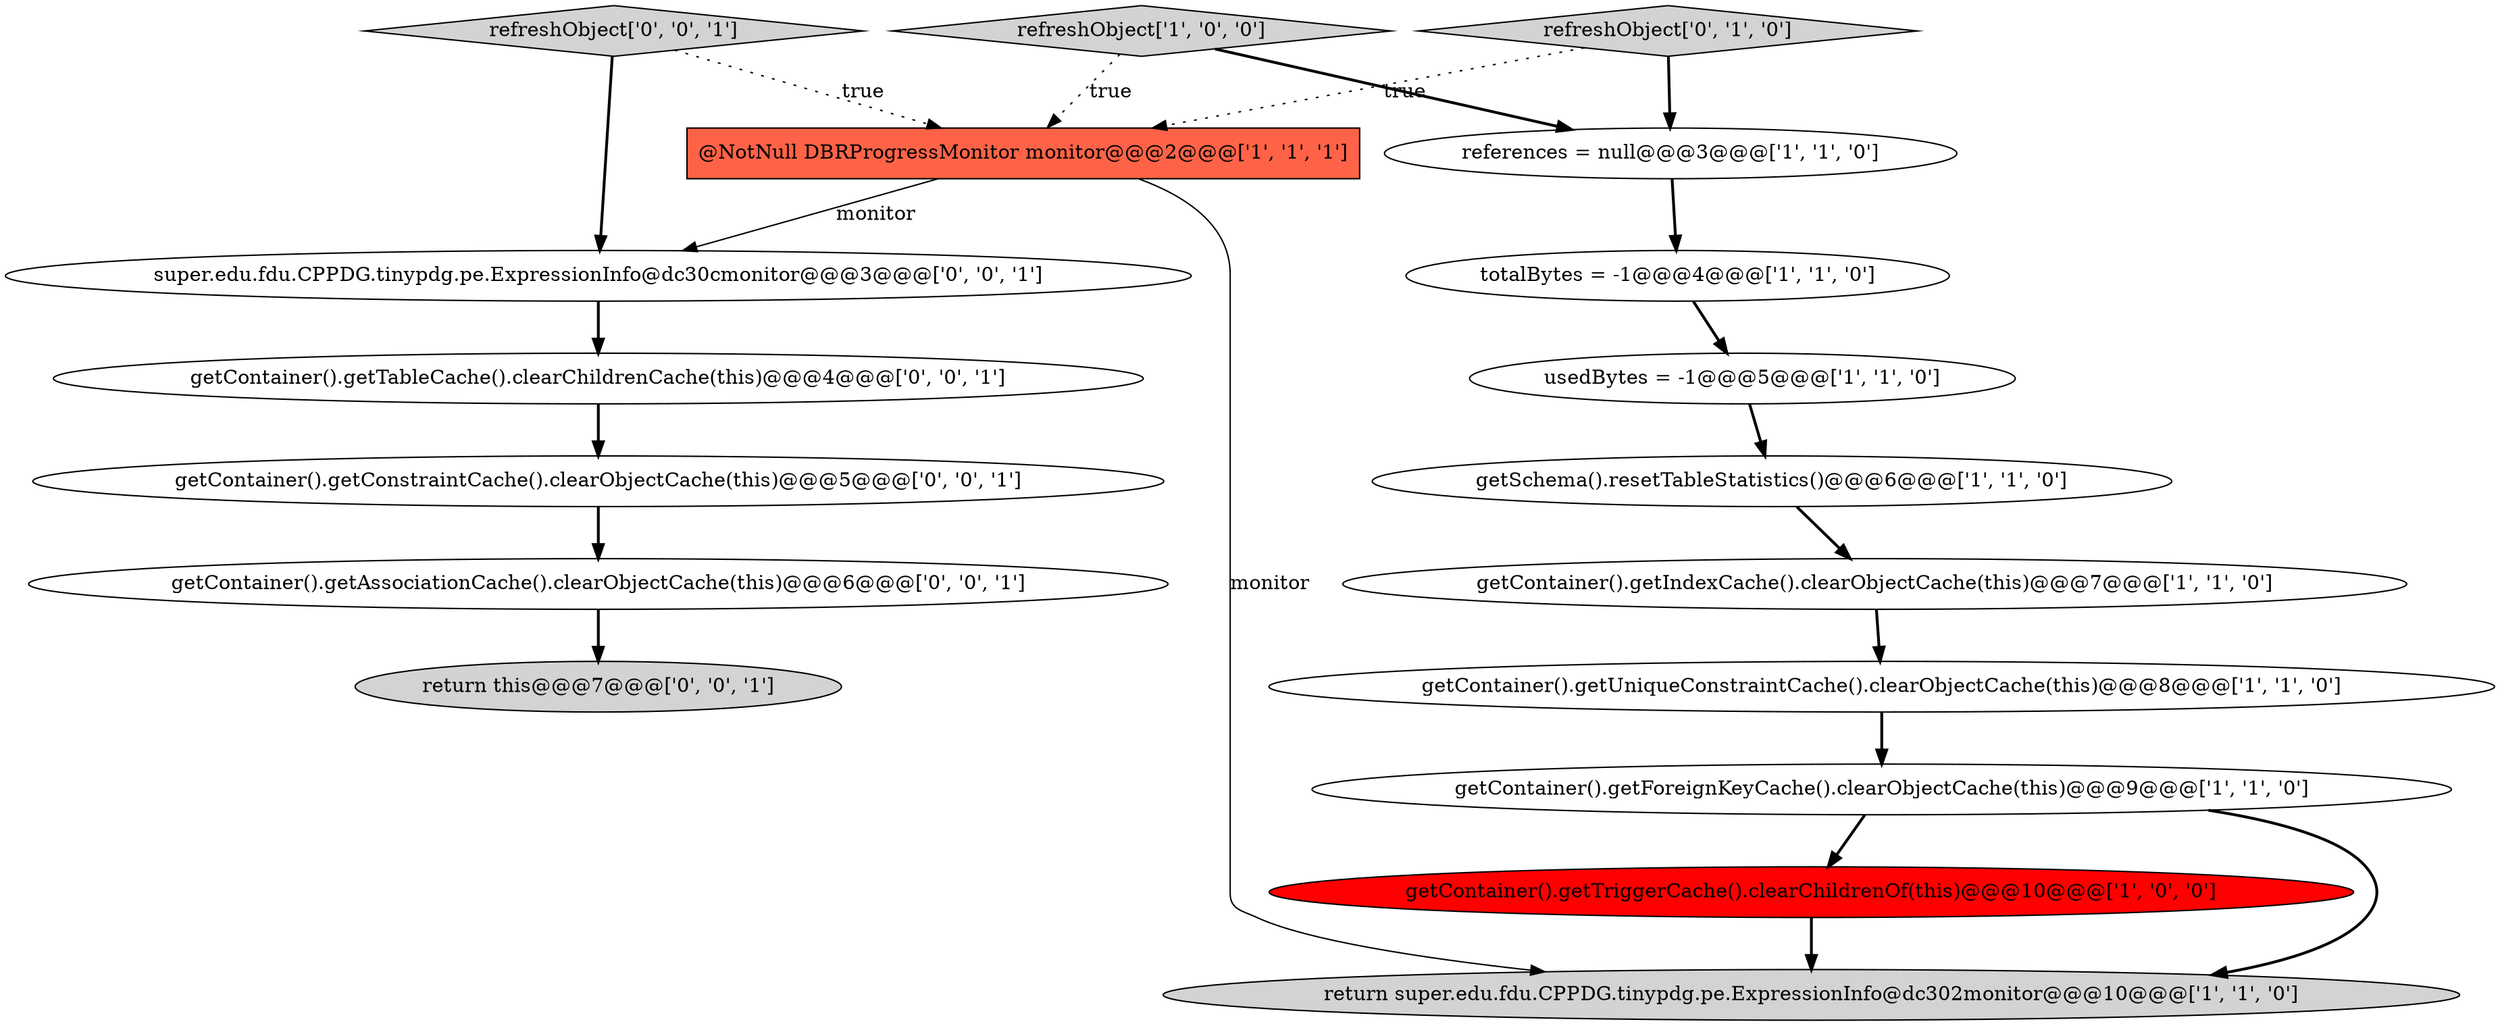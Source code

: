 digraph {
17 [style = filled, label = "super.edu.fdu.CPPDG.tinypdg.pe.ExpressionInfo@dc30cmonitor@@@3@@@['0', '0', '1']", fillcolor = white, shape = ellipse image = "AAA0AAABBB3BBB"];
16 [style = filled, label = "getContainer().getTableCache().clearChildrenCache(this)@@@4@@@['0', '0', '1']", fillcolor = white, shape = ellipse image = "AAA0AAABBB3BBB"];
5 [style = filled, label = "@NotNull DBRProgressMonitor monitor@@@2@@@['1', '1', '1']", fillcolor = tomato, shape = box image = "AAA0AAABBB1BBB"];
8 [style = filled, label = "refreshObject['1', '0', '0']", fillcolor = lightgray, shape = diamond image = "AAA0AAABBB1BBB"];
9 [style = filled, label = "getContainer().getTriggerCache().clearChildrenOf(this)@@@10@@@['1', '0', '0']", fillcolor = red, shape = ellipse image = "AAA1AAABBB1BBB"];
12 [style = filled, label = "getContainer().getAssociationCache().clearObjectCache(this)@@@6@@@['0', '0', '1']", fillcolor = white, shape = ellipse image = "AAA0AAABBB3BBB"];
0 [style = filled, label = "references = null@@@3@@@['1', '1', '0']", fillcolor = white, shape = ellipse image = "AAA0AAABBB1BBB"];
1 [style = filled, label = "totalBytes = -1@@@4@@@['1', '1', '0']", fillcolor = white, shape = ellipse image = "AAA0AAABBB1BBB"];
7 [style = filled, label = "usedBytes = -1@@@5@@@['1', '1', '0']", fillcolor = white, shape = ellipse image = "AAA0AAABBB1BBB"];
13 [style = filled, label = "getContainer().getConstraintCache().clearObjectCache(this)@@@5@@@['0', '0', '1']", fillcolor = white, shape = ellipse image = "AAA0AAABBB3BBB"];
14 [style = filled, label = "return this@@@7@@@['0', '0', '1']", fillcolor = lightgray, shape = ellipse image = "AAA0AAABBB3BBB"];
15 [style = filled, label = "refreshObject['0', '0', '1']", fillcolor = lightgray, shape = diamond image = "AAA0AAABBB3BBB"];
6 [style = filled, label = "getContainer().getIndexCache().clearObjectCache(this)@@@7@@@['1', '1', '0']", fillcolor = white, shape = ellipse image = "AAA0AAABBB1BBB"];
10 [style = filled, label = "getSchema().resetTableStatistics()@@@6@@@['1', '1', '0']", fillcolor = white, shape = ellipse image = "AAA0AAABBB1BBB"];
11 [style = filled, label = "refreshObject['0', '1', '0']", fillcolor = lightgray, shape = diamond image = "AAA0AAABBB2BBB"];
2 [style = filled, label = "getContainer().getForeignKeyCache().clearObjectCache(this)@@@9@@@['1', '1', '0']", fillcolor = white, shape = ellipse image = "AAA0AAABBB1BBB"];
3 [style = filled, label = "getContainer().getUniqueConstraintCache().clearObjectCache(this)@@@8@@@['1', '1', '0']", fillcolor = white, shape = ellipse image = "AAA0AAABBB1BBB"];
4 [style = filled, label = "return super.edu.fdu.CPPDG.tinypdg.pe.ExpressionInfo@dc302monitor@@@10@@@['1', '1', '0']", fillcolor = lightgray, shape = ellipse image = "AAA0AAABBB1BBB"];
15->5 [style = dotted, label="true"];
6->3 [style = bold, label=""];
16->13 [style = bold, label=""];
7->10 [style = bold, label=""];
9->4 [style = bold, label=""];
11->5 [style = dotted, label="true"];
2->9 [style = bold, label=""];
2->4 [style = bold, label=""];
1->7 [style = bold, label=""];
10->6 [style = bold, label=""];
5->17 [style = solid, label="monitor"];
8->0 [style = bold, label=""];
15->17 [style = bold, label=""];
11->0 [style = bold, label=""];
13->12 [style = bold, label=""];
3->2 [style = bold, label=""];
8->5 [style = dotted, label="true"];
0->1 [style = bold, label=""];
12->14 [style = bold, label=""];
5->4 [style = solid, label="monitor"];
17->16 [style = bold, label=""];
}
